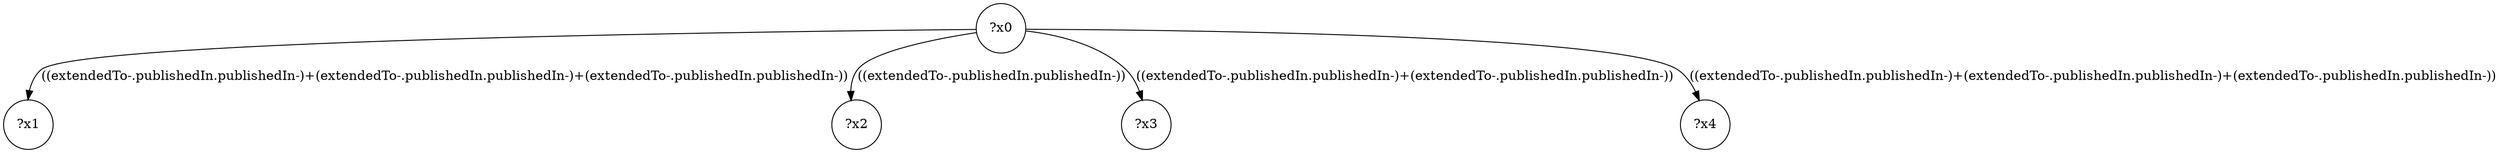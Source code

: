 digraph g {
	x0 [shape=circle, label="?x0"];
	x1 [shape=circle, label="?x1"];
	x0 -> x1 [label="((extendedTo-.publishedIn.publishedIn-)+(extendedTo-.publishedIn.publishedIn-)+(extendedTo-.publishedIn.publishedIn-))"];
	x2 [shape=circle, label="?x2"];
	x0 -> x2 [label="((extendedTo-.publishedIn.publishedIn-))"];
	x3 [shape=circle, label="?x3"];
	x0 -> x3 [label="((extendedTo-.publishedIn.publishedIn-)+(extendedTo-.publishedIn.publishedIn-))"];
	x4 [shape=circle, label="?x4"];
	x0 -> x4 [label="((extendedTo-.publishedIn.publishedIn-)+(extendedTo-.publishedIn.publishedIn-)+(extendedTo-.publishedIn.publishedIn-))"];
}
